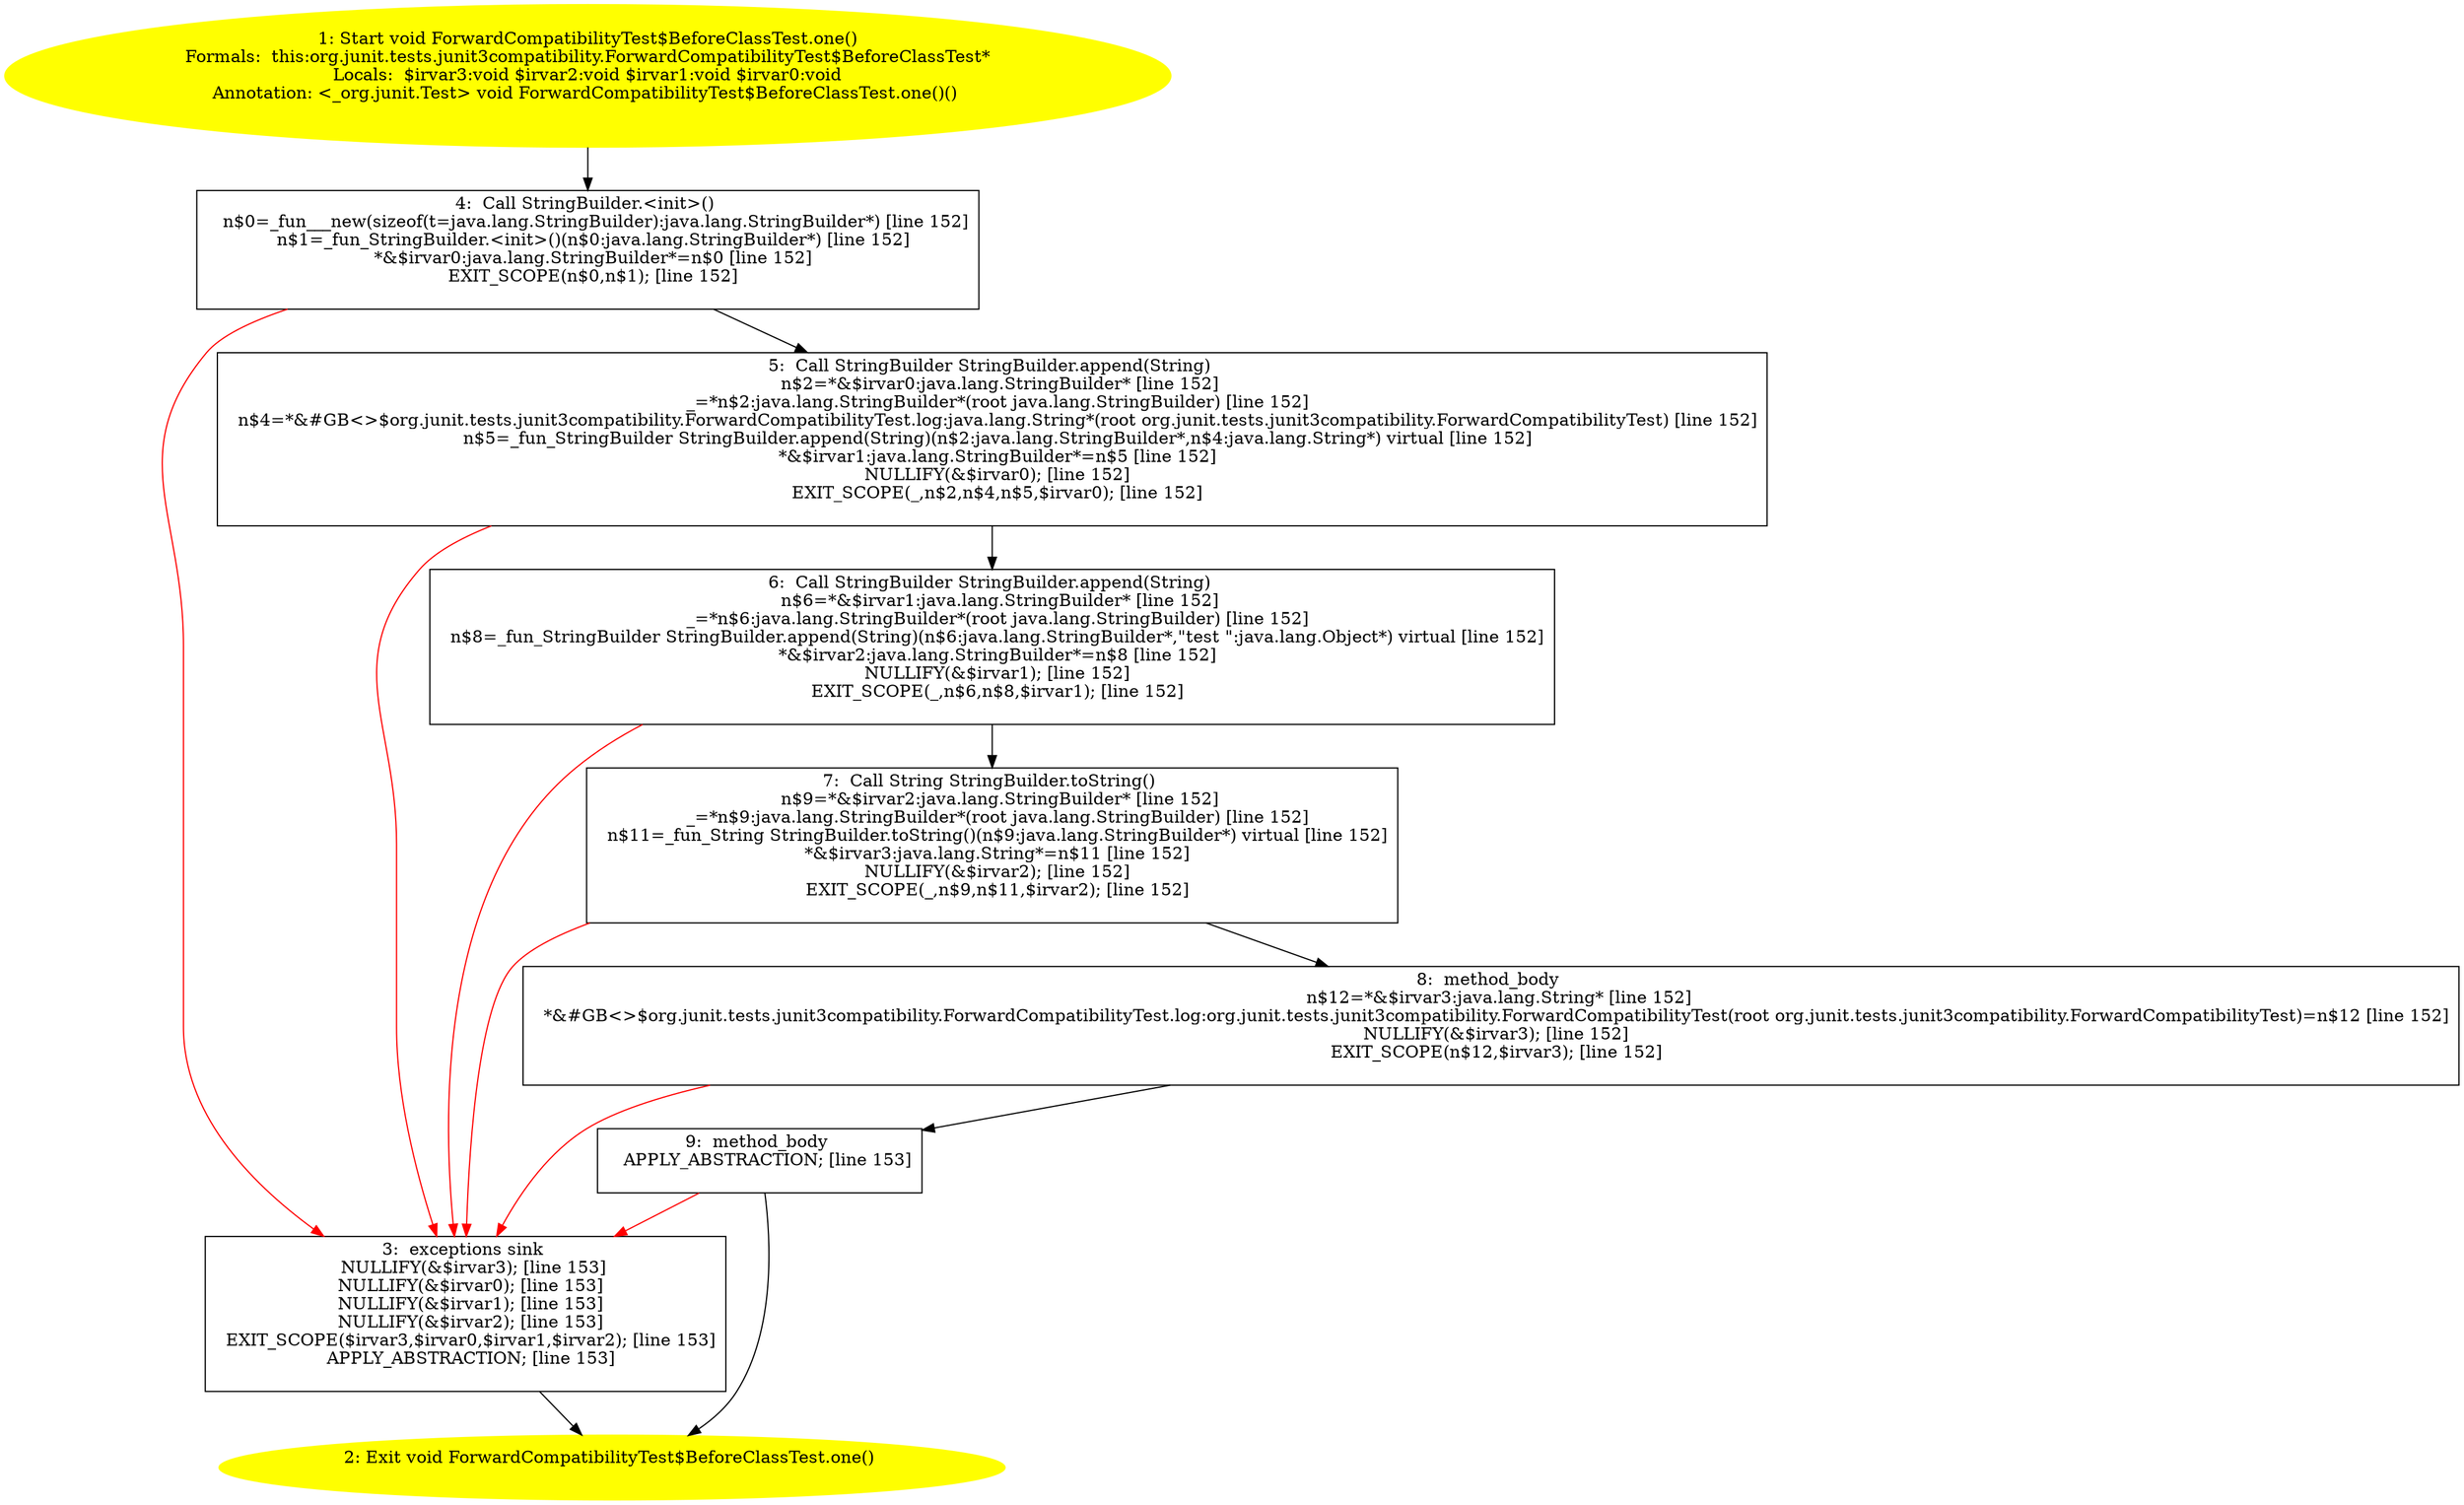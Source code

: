/* @generated */
digraph cfg {
"org.junit.tests.junit3compatibility.ForwardCompatibilityTest$BeforeClassTest.one():void.d7cf8645b1532c58dbafe9f1fb40b098_1" [label="1: Start void ForwardCompatibilityTest$BeforeClassTest.one()\nFormals:  this:org.junit.tests.junit3compatibility.ForwardCompatibilityTest$BeforeClassTest*\nLocals:  $irvar3:void $irvar2:void $irvar1:void $irvar0:void\nAnnotation: <_org.junit.Test> void ForwardCompatibilityTest$BeforeClassTest.one()() \n  " color=yellow style=filled]
	

	 "org.junit.tests.junit3compatibility.ForwardCompatibilityTest$BeforeClassTest.one():void.d7cf8645b1532c58dbafe9f1fb40b098_1" -> "org.junit.tests.junit3compatibility.ForwardCompatibilityTest$BeforeClassTest.one():void.d7cf8645b1532c58dbafe9f1fb40b098_4" ;
"org.junit.tests.junit3compatibility.ForwardCompatibilityTest$BeforeClassTest.one():void.d7cf8645b1532c58dbafe9f1fb40b098_2" [label="2: Exit void ForwardCompatibilityTest$BeforeClassTest.one() \n  " color=yellow style=filled]
	

"org.junit.tests.junit3compatibility.ForwardCompatibilityTest$BeforeClassTest.one():void.d7cf8645b1532c58dbafe9f1fb40b098_3" [label="3:  exceptions sink \n   NULLIFY(&$irvar3); [line 153]\n  NULLIFY(&$irvar0); [line 153]\n  NULLIFY(&$irvar1); [line 153]\n  NULLIFY(&$irvar2); [line 153]\n  EXIT_SCOPE($irvar3,$irvar0,$irvar1,$irvar2); [line 153]\n  APPLY_ABSTRACTION; [line 153]\n " shape="box"]
	

	 "org.junit.tests.junit3compatibility.ForwardCompatibilityTest$BeforeClassTest.one():void.d7cf8645b1532c58dbafe9f1fb40b098_3" -> "org.junit.tests.junit3compatibility.ForwardCompatibilityTest$BeforeClassTest.one():void.d7cf8645b1532c58dbafe9f1fb40b098_2" ;
"org.junit.tests.junit3compatibility.ForwardCompatibilityTest$BeforeClassTest.one():void.d7cf8645b1532c58dbafe9f1fb40b098_4" [label="4:  Call StringBuilder.<init>() \n   n$0=_fun___new(sizeof(t=java.lang.StringBuilder):java.lang.StringBuilder*) [line 152]\n  n$1=_fun_StringBuilder.<init>()(n$0:java.lang.StringBuilder*) [line 152]\n  *&$irvar0:java.lang.StringBuilder*=n$0 [line 152]\n  EXIT_SCOPE(n$0,n$1); [line 152]\n " shape="box"]
	

	 "org.junit.tests.junit3compatibility.ForwardCompatibilityTest$BeforeClassTest.one():void.d7cf8645b1532c58dbafe9f1fb40b098_4" -> "org.junit.tests.junit3compatibility.ForwardCompatibilityTest$BeforeClassTest.one():void.d7cf8645b1532c58dbafe9f1fb40b098_5" ;
	 "org.junit.tests.junit3compatibility.ForwardCompatibilityTest$BeforeClassTest.one():void.d7cf8645b1532c58dbafe9f1fb40b098_4" -> "org.junit.tests.junit3compatibility.ForwardCompatibilityTest$BeforeClassTest.one():void.d7cf8645b1532c58dbafe9f1fb40b098_3" [color="red" ];
"org.junit.tests.junit3compatibility.ForwardCompatibilityTest$BeforeClassTest.one():void.d7cf8645b1532c58dbafe9f1fb40b098_5" [label="5:  Call StringBuilder StringBuilder.append(String) \n   n$2=*&$irvar0:java.lang.StringBuilder* [line 152]\n  _=*n$2:java.lang.StringBuilder*(root java.lang.StringBuilder) [line 152]\n  n$4=*&#GB<>$org.junit.tests.junit3compatibility.ForwardCompatibilityTest.log:java.lang.String*(root org.junit.tests.junit3compatibility.ForwardCompatibilityTest) [line 152]\n  n$5=_fun_StringBuilder StringBuilder.append(String)(n$2:java.lang.StringBuilder*,n$4:java.lang.String*) virtual [line 152]\n  *&$irvar1:java.lang.StringBuilder*=n$5 [line 152]\n  NULLIFY(&$irvar0); [line 152]\n  EXIT_SCOPE(_,n$2,n$4,n$5,$irvar0); [line 152]\n " shape="box"]
	

	 "org.junit.tests.junit3compatibility.ForwardCompatibilityTest$BeforeClassTest.one():void.d7cf8645b1532c58dbafe9f1fb40b098_5" -> "org.junit.tests.junit3compatibility.ForwardCompatibilityTest$BeforeClassTest.one():void.d7cf8645b1532c58dbafe9f1fb40b098_6" ;
	 "org.junit.tests.junit3compatibility.ForwardCompatibilityTest$BeforeClassTest.one():void.d7cf8645b1532c58dbafe9f1fb40b098_5" -> "org.junit.tests.junit3compatibility.ForwardCompatibilityTest$BeforeClassTest.one():void.d7cf8645b1532c58dbafe9f1fb40b098_3" [color="red" ];
"org.junit.tests.junit3compatibility.ForwardCompatibilityTest$BeforeClassTest.one():void.d7cf8645b1532c58dbafe9f1fb40b098_6" [label="6:  Call StringBuilder StringBuilder.append(String) \n   n$6=*&$irvar1:java.lang.StringBuilder* [line 152]\n  _=*n$6:java.lang.StringBuilder*(root java.lang.StringBuilder) [line 152]\n  n$8=_fun_StringBuilder StringBuilder.append(String)(n$6:java.lang.StringBuilder*,\"test \":java.lang.Object*) virtual [line 152]\n  *&$irvar2:java.lang.StringBuilder*=n$8 [line 152]\n  NULLIFY(&$irvar1); [line 152]\n  EXIT_SCOPE(_,n$6,n$8,$irvar1); [line 152]\n " shape="box"]
	

	 "org.junit.tests.junit3compatibility.ForwardCompatibilityTest$BeforeClassTest.one():void.d7cf8645b1532c58dbafe9f1fb40b098_6" -> "org.junit.tests.junit3compatibility.ForwardCompatibilityTest$BeforeClassTest.one():void.d7cf8645b1532c58dbafe9f1fb40b098_7" ;
	 "org.junit.tests.junit3compatibility.ForwardCompatibilityTest$BeforeClassTest.one():void.d7cf8645b1532c58dbafe9f1fb40b098_6" -> "org.junit.tests.junit3compatibility.ForwardCompatibilityTest$BeforeClassTest.one():void.d7cf8645b1532c58dbafe9f1fb40b098_3" [color="red" ];
"org.junit.tests.junit3compatibility.ForwardCompatibilityTest$BeforeClassTest.one():void.d7cf8645b1532c58dbafe9f1fb40b098_7" [label="7:  Call String StringBuilder.toString() \n   n$9=*&$irvar2:java.lang.StringBuilder* [line 152]\n  _=*n$9:java.lang.StringBuilder*(root java.lang.StringBuilder) [line 152]\n  n$11=_fun_String StringBuilder.toString()(n$9:java.lang.StringBuilder*) virtual [line 152]\n  *&$irvar3:java.lang.String*=n$11 [line 152]\n  NULLIFY(&$irvar2); [line 152]\n  EXIT_SCOPE(_,n$9,n$11,$irvar2); [line 152]\n " shape="box"]
	

	 "org.junit.tests.junit3compatibility.ForwardCompatibilityTest$BeforeClassTest.one():void.d7cf8645b1532c58dbafe9f1fb40b098_7" -> "org.junit.tests.junit3compatibility.ForwardCompatibilityTest$BeforeClassTest.one():void.d7cf8645b1532c58dbafe9f1fb40b098_8" ;
	 "org.junit.tests.junit3compatibility.ForwardCompatibilityTest$BeforeClassTest.one():void.d7cf8645b1532c58dbafe9f1fb40b098_7" -> "org.junit.tests.junit3compatibility.ForwardCompatibilityTest$BeforeClassTest.one():void.d7cf8645b1532c58dbafe9f1fb40b098_3" [color="red" ];
"org.junit.tests.junit3compatibility.ForwardCompatibilityTest$BeforeClassTest.one():void.d7cf8645b1532c58dbafe9f1fb40b098_8" [label="8:  method_body \n   n$12=*&$irvar3:java.lang.String* [line 152]\n  *&#GB<>$org.junit.tests.junit3compatibility.ForwardCompatibilityTest.log:org.junit.tests.junit3compatibility.ForwardCompatibilityTest(root org.junit.tests.junit3compatibility.ForwardCompatibilityTest)=n$12 [line 152]\n  NULLIFY(&$irvar3); [line 152]\n  EXIT_SCOPE(n$12,$irvar3); [line 152]\n " shape="box"]
	

	 "org.junit.tests.junit3compatibility.ForwardCompatibilityTest$BeforeClassTest.one():void.d7cf8645b1532c58dbafe9f1fb40b098_8" -> "org.junit.tests.junit3compatibility.ForwardCompatibilityTest$BeforeClassTest.one():void.d7cf8645b1532c58dbafe9f1fb40b098_9" ;
	 "org.junit.tests.junit3compatibility.ForwardCompatibilityTest$BeforeClassTest.one():void.d7cf8645b1532c58dbafe9f1fb40b098_8" -> "org.junit.tests.junit3compatibility.ForwardCompatibilityTest$BeforeClassTest.one():void.d7cf8645b1532c58dbafe9f1fb40b098_3" [color="red" ];
"org.junit.tests.junit3compatibility.ForwardCompatibilityTest$BeforeClassTest.one():void.d7cf8645b1532c58dbafe9f1fb40b098_9" [label="9:  method_body \n   APPLY_ABSTRACTION; [line 153]\n " shape="box"]
	

	 "org.junit.tests.junit3compatibility.ForwardCompatibilityTest$BeforeClassTest.one():void.d7cf8645b1532c58dbafe9f1fb40b098_9" -> "org.junit.tests.junit3compatibility.ForwardCompatibilityTest$BeforeClassTest.one():void.d7cf8645b1532c58dbafe9f1fb40b098_2" ;
	 "org.junit.tests.junit3compatibility.ForwardCompatibilityTest$BeforeClassTest.one():void.d7cf8645b1532c58dbafe9f1fb40b098_9" -> "org.junit.tests.junit3compatibility.ForwardCompatibilityTest$BeforeClassTest.one():void.d7cf8645b1532c58dbafe9f1fb40b098_3" [color="red" ];
}
